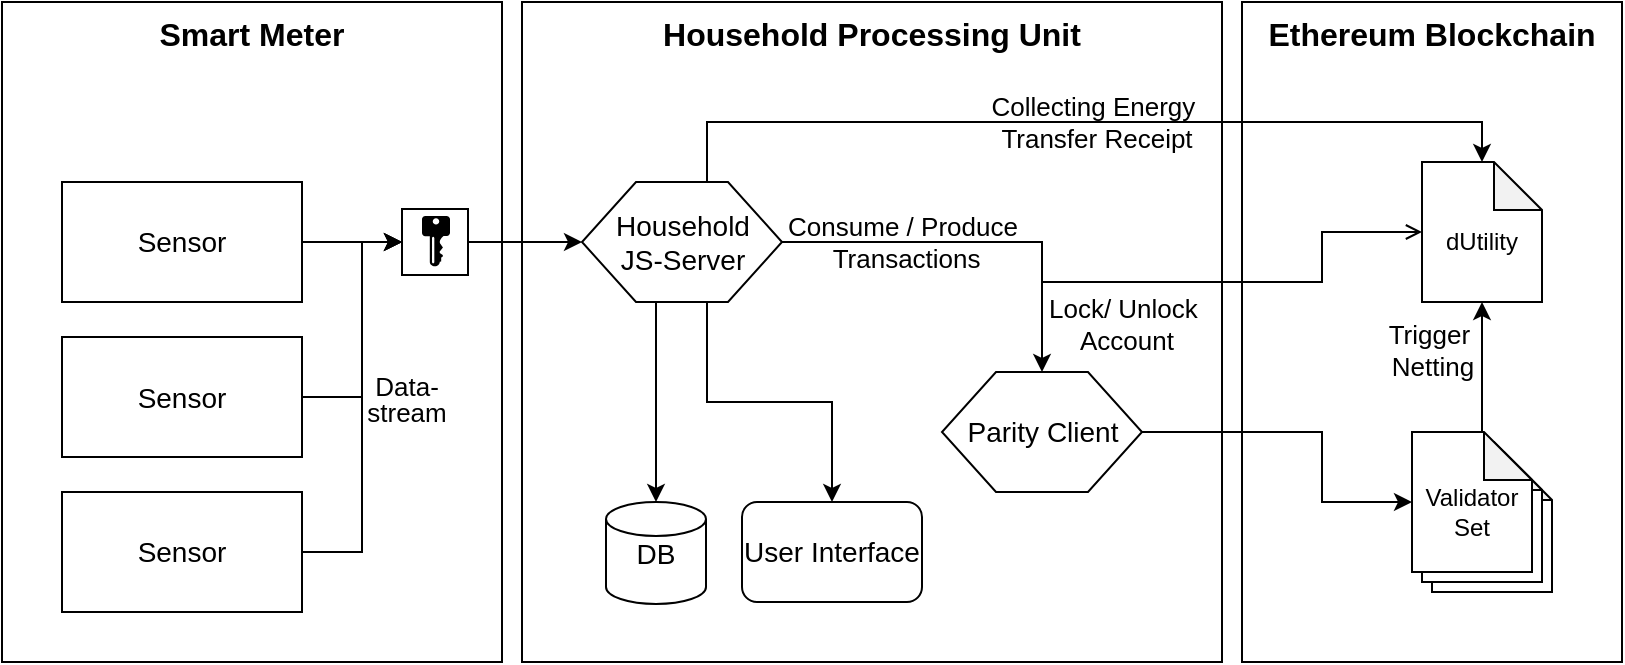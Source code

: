 <mxfile type="device" version="10.7.0"><diagram id="kvse5FUQjdF2ev0zZLCD" name="Page-1"><mxGraphModel grid="1" dx="796" dy="499" gridSize="10" guides="1" tooltips="1" connect="1" arrows="1" fold="1" page="1" pageScale="1" pageWidth="827" pageHeight="1169" math="0" shadow="0"><root><mxCell id="0" /><mxCell id="1" parent="0" /><mxCell id="waGhZdvFxGytdDy7wrr2-37" value="Ethereum Blockchain" parent="1" style="rounded=0;whiteSpace=wrap;html=1;shadow=0;glass=0;comic=0;labelBackgroundColor=none;strokeColor=#000000;strokeWidth=1;fillColor=none;fontSize=16;verticalAlign=top;fontStyle=1" vertex="1"><mxGeometry as="geometry" x="630" y="60" width="190" height="330" /></mxCell><mxCell id="waGhZdvFxGytdDy7wrr2-35" value="Smart Meter" parent="1" style="rounded=0;whiteSpace=wrap;html=1;labelBackgroundColor=none;strokeWidth=1;fillColor=none;fontSize=16;verticalAlign=top;fontStyle=1" vertex="1"><mxGeometry as="geometry" x="10" y="60" width="250" height="330" /></mxCell><mxCell id="waGhZdvFxGytdDy7wrr2-6" value="" parent="1" style="edgeStyle=orthogonalEdgeStyle;rounded=0;orthogonalLoop=1;jettySize=auto;html=1;labelPosition=center;verticalLabelPosition=top;align=center;verticalAlign=bottom;spacingTop=0;endArrow=classic;endFill=1;fontSize=12;entryX=0;entryY=0.5;entryDx=0;entryDy=0;" source="waGhZdvFxGytdDy7wrr2-4" target="Pp_2tb88-1F7245_HeFr-13" edge="1"><mxGeometry as="geometry" relative="1"><mxPoint as="targetPoint" x="270" y="130" /></mxGeometry></mxCell><mxCell id="waGhZdvFxGytdDy7wrr2-32" value="&lt;p style=&quot;line-height: 100% ; font-size: 13px&quot;&gt;Data-&lt;br&gt;stream&lt;/p&gt;" parent="waGhZdvFxGytdDy7wrr2-6" style="text;html=1;resizable=0;points=[];align=center;verticalAlign=middle;labelBackgroundColor=none;fontSize=13;spacingLeft=3;" vertex="1" connectable="0"><mxGeometry as="geometry" x="-0.286" y="1" relative="1"><mxPoint as="offset" x="32" y="78.5" /></mxGeometry></mxCell><mxCell id="waGhZdvFxGytdDy7wrr2-4" value="Sensor" parent="1" style="rounded=0;whiteSpace=wrap;html=1;fontSize=14;" vertex="1"><mxGeometry as="geometry" x="40" y="150" width="120" height="60" /></mxCell><mxCell id="waGhZdvFxGytdDy7wrr2-10" value="Household Processing Unit" parent="1" style="rounded=0;whiteSpace=wrap;html=1;verticalAlign=top;fillColor=none;strokeWidth=1;strokeColor=#000000;perimeterSpacing=0;glass=0;shadow=0;comic=0;fontSize=16;fontStyle=1" vertex="1"><mxGeometry as="geometry" x="270" y="60" width="350" height="330" /></mxCell><mxCell id="waGhZdvFxGytdDy7wrr2-29" parent="1" style="edgeStyle=orthogonalEdgeStyle;rounded=0;orthogonalLoop=1;jettySize=auto;html=1;exitX=1;exitY=0.5;exitDx=0;exitDy=0;entryX=0;entryY=0.5;entryDx=0;entryDy=0;entryPerimeter=0;fontSize=12;" source="waGhZdvFxGytdDy7wrr2-14" target="Pp_2tb88-1F7245_HeFr-10" edge="1"><mxGeometry as="geometry" relative="1"><Array as="points"><mxPoint x="670" y="275" /><mxPoint x="670" y="310" /></Array></mxGeometry></mxCell><mxCell id="waGhZdvFxGytdDy7wrr2-14" value="Parity Client" parent="1" style="verticalLabelPosition=middle;verticalAlign=middle;html=1;strokeWidth=1;shape=hexagon;perimeter=hexagonPerimeter2;arcSize=6;size=0.27;fontSize=14;labelPosition=center;align=center;" vertex="1"><mxGeometry as="geometry" x="480" y="245" width="100" height="60" /></mxCell><mxCell id="waGhZdvFxGytdDy7wrr2-16" value="" parent="1" style="edgeStyle=orthogonalEdgeStyle;rounded=0;orthogonalLoop=1;jettySize=auto;html=1;exitX=1;exitY=0.75;exitDx=0;exitDy=0;fontSize=12;entryX=0.5;entryY=0;entryDx=0;entryDy=0;" source="waGhZdvFxGytdDy7wrr2-15" target="waGhZdvFxGytdDy7wrr2-14" edge="1"><mxGeometry as="geometry" relative="1"><Array as="points"><mxPoint x="389" y="180" /><mxPoint x="530" y="180" /><mxPoint x="530" y="245" /></Array></mxGeometry></mxCell><mxCell id="hDr_GjlrVFKO46BJg51o-1" value="Lock/ Unlock&amp;nbsp;&lt;br style=&quot;font-size: 13px&quot;&gt;Account&lt;br style=&quot;font-size: 13px&quot;&gt;" parent="waGhZdvFxGytdDy7wrr2-16" style="text;html=1;resizable=0;points=[];align=center;verticalAlign=middle;labelBackgroundColor=none;fontSize=13;spacingLeft=3;" vertex="1" connectable="0"><mxGeometry as="geometry" x="0.422" y="-1" relative="1"><mxPoint as="offset" x="41" y="39" /></mxGeometry></mxCell><mxCell id="waGhZdvFxGytdDy7wrr2-21" parent="1" style="edgeStyle=orthogonalEdgeStyle;rounded=0;orthogonalLoop=1;jettySize=auto;html=1;entryX=0.5;entryY=0;entryDx=0;entryDy=0;entryPerimeter=0;fontSize=12;" source="waGhZdvFxGytdDy7wrr2-15" target="waGhZdvFxGytdDy7wrr2-19" edge="1"><mxGeometry as="geometry" relative="1"><Array as="points"><mxPoint x="337" y="230" /><mxPoint x="337" y="230" /></Array></mxGeometry></mxCell><mxCell id="waGhZdvFxGytdDy7wrr2-27" parent="1" style="edgeStyle=orthogonalEdgeStyle;rounded=0;orthogonalLoop=1;jettySize=auto;html=1;exitX=1;exitY=0.5;exitDx=0;exitDy=0;endArrow=open;endFill=0;fontSize=12;entryX=0;entryY=0.5;entryDx=0;entryDy=0;entryPerimeter=0;" source="waGhZdvFxGytdDy7wrr2-15" target="Pp_2tb88-1F7245_HeFr-1" edge="1"><mxGeometry as="geometry" relative="1"><mxPoint as="targetPoint" x="700" y="180" /><Array as="points"><mxPoint x="530" y="180" /><mxPoint x="530" y="200" /><mxPoint x="670" y="200" /><mxPoint x="670" y="175" /></Array></mxGeometry></mxCell><mxCell id="waGhZdvFxGytdDy7wrr2-33" value="Consume / Produce&lt;br style=&quot;font-size: 13px&quot;&gt;&amp;nbsp;Transactions&lt;br style=&quot;font-size: 13px&quot;&gt;" parent="waGhZdvFxGytdDy7wrr2-27" style="text;html=1;resizable=0;points=[];align=center;verticalAlign=middle;labelBackgroundColor=none;fontSize=13;" vertex="1" connectable="0"><mxGeometry as="geometry" x="0.6" relative="1"><mxPoint as="offset" x="-210" y="-18" /></mxGeometry></mxCell><mxCell id="Z1MJWRB5adfL0t6cSy67-2" parent="1" style="edgeStyle=orthogonalEdgeStyle;rounded=0;orthogonalLoop=1;jettySize=auto;html=1;exitX=0.625;exitY=0;exitDx=0;exitDy=0;strokeColor=#000000;startArrow=none;startFill=0;fontSize=12;entryX=0.5;entryY=0;entryDx=0;entryDy=0;entryPerimeter=0;" source="waGhZdvFxGytdDy7wrr2-15" target="Pp_2tb88-1F7245_HeFr-1" edge="1"><mxGeometry as="geometry" relative="1"><Array as="points"><mxPoint x="363" y="120" /><mxPoint x="750" y="120" /></Array></mxGeometry></mxCell><mxCell id="Z1MJWRB5adfL0t6cSy67-3" value="Collecting Energy&amp;nbsp;&lt;br&gt;Transfer Receipt" parent="Z1MJWRB5adfL0t6cSy67-2" style="text;html=1;resizable=0;points=[];align=center;verticalAlign=middle;labelBackgroundColor=none;fontSize=13;" vertex="1" connectable="0"><mxGeometry as="geometry" x="0.108" y="-1" relative="1"><mxPoint as="offset" x="-18" y="-1" /></mxGeometry></mxCell><mxCell id="waGhZdvFxGytdDy7wrr2-15" value="Household&lt;br style=&quot;font-size: 14px;&quot;&gt;JS-Server" parent="1" style="verticalLabelPosition=middle;verticalAlign=middle;strokeWidth=1;shape=hexagon;perimeter=hexagonPerimeter2;arcSize=6;size=0.27;labelPosition=center;align=center;html=1;fontSize=14;" vertex="1"><mxGeometry as="geometry" x="300" y="150" width="100" height="60" /></mxCell><mxCell id="waGhZdvFxGytdDy7wrr2-23" parent="1" style="edgeStyle=orthogonalEdgeStyle;rounded=0;orthogonalLoop=1;jettySize=auto;html=1;exitX=0.625;exitY=1;exitDx=0;exitDy=0;entryX=0.5;entryY=0;entryDx=0;entryDy=0;fontSize=12;" source="waGhZdvFxGytdDy7wrr2-15" target="waGhZdvFxGytdDy7wrr2-22" edge="1"><mxGeometry as="geometry" relative="1"><Array as="points"><mxPoint x="363" y="260" /><mxPoint x="425" y="260" /></Array></mxGeometry></mxCell><mxCell id="waGhZdvFxGytdDy7wrr2-19" value="DB" parent="1" style="strokeWidth=1;html=1;shape=mxgraph.flowchart.database;whiteSpace=wrap;fillColor=#FFFFFF;fontSize=14;" vertex="1"><mxGeometry as="geometry" x="312" y="310" width="50" height="51" /></mxCell><mxCell id="waGhZdvFxGytdDy7wrr2-22" value="User Interface" parent="1" style="rounded=1;whiteSpace=wrap;html=1;strokeWidth=1;fillColor=#FFFFFF;fontSize=14;" vertex="1"><mxGeometry as="geometry" x="380" y="310" width="90" height="50" /></mxCell><mxCell id="av4ei9TJCQO3cEI0dusb-1" parent="1" style="edgeStyle=orthogonalEdgeStyle;rounded=0;orthogonalLoop=1;jettySize=auto;html=1;endArrow=classic;endFill=1;fontSize=12;entryX=0.5;entryY=1;entryDx=0;entryDy=0;entryPerimeter=0;" source="Pp_2tb88-1F7245_HeFr-10" target="Pp_2tb88-1F7245_HeFr-1" edge="1"><mxGeometry as="geometry" relative="1"><Array as="points"><mxPoint x="750" y="260" /><mxPoint x="750" y="260" /></Array></mxGeometry></mxCell><mxCell id="av4ei9TJCQO3cEI0dusb-2" value="Trigger&amp;nbsp;&lt;br&gt;Netting" parent="av4ei9TJCQO3cEI0dusb-1" style="text;html=1;resizable=0;points=[];align=center;verticalAlign=middle;labelBackgroundColor=none;fontSize=13;" vertex="1" connectable="0"><mxGeometry as="geometry" x="0.246" y="-1" relative="1"><mxPoint as="offset" x="-26" y="-0.5" /></mxGeometry></mxCell><mxCell id="hDr_GjlrVFKO46BJg51o-4" parent="1" style="edgeStyle=orthogonalEdgeStyle;rounded=0;orthogonalLoop=1;jettySize=auto;html=1;exitX=1;exitY=0.5;exitDx=0;exitDy=0;entryX=0;entryY=0.5;entryDx=0;entryDy=0;fontSize=12;" source="hDr_GjlrVFKO46BJg51o-2" target="Pp_2tb88-1F7245_HeFr-13" edge="1"><mxGeometry as="geometry" relative="1"><Array as="points"><mxPoint x="190" y="258" /><mxPoint x="190" y="180" /></Array></mxGeometry></mxCell><mxCell id="hDr_GjlrVFKO46BJg51o-2" value="Sensor" parent="1" style="rounded=0;whiteSpace=wrap;html=1;fontSize=14;" vertex="1"><mxGeometry as="geometry" x="40" y="227.5" width="120" height="60" /></mxCell><mxCell id="hDr_GjlrVFKO46BJg51o-5" parent="1" style="edgeStyle=orthogonalEdgeStyle;rounded=0;orthogonalLoop=1;jettySize=auto;html=1;exitX=1;exitY=0.5;exitDx=0;exitDy=0;entryX=0;entryY=0.5;entryDx=0;entryDy=0;fontSize=12;" source="hDr_GjlrVFKO46BJg51o-3" target="Pp_2tb88-1F7245_HeFr-13" edge="1"><mxGeometry as="geometry" relative="1"><Array as="points"><mxPoint x="190" y="335" /><mxPoint x="190" y="180" /></Array></mxGeometry></mxCell><mxCell id="hDr_GjlrVFKO46BJg51o-3" value="Sensor" parent="1" style="rounded=0;whiteSpace=wrap;html=1;fontSize=14;" vertex="1"><mxGeometry as="geometry" x="40" y="305" width="120" height="60" /></mxCell><mxCell id="Pp_2tb88-1F7245_HeFr-1" value="dUtility" parent="1" style="shape=note;html=1;backgroundOutline=1;darkOpacity=0.05;whiteSpace=wrap;rotation=0;labelPosition=center;verticalLabelPosition=middle;align=center;verticalAlign=middle;spacingTop=9;size=24;" vertex="1"><mxGeometry as="geometry" x="720" y="140" width="60" height="70" /></mxCell><mxCell id="Pp_2tb88-1F7245_HeFr-9" value="" parent="1" style="shape=note;html=1;backgroundOutline=1;darkOpacity=0.05;whiteSpace=wrap;rotation=0;labelPosition=center;verticalLabelPosition=middle;align=center;verticalAlign=middle;spacingTop=9;size=24;" vertex="1"><mxGeometry as="geometry" x="725" y="285" width="60" height="70" /></mxCell><mxCell id="Pp_2tb88-1F7245_HeFr-11" value="" parent="1" style="shape=note;html=1;backgroundOutline=1;darkOpacity=0.05;whiteSpace=wrap;rotation=0;labelPosition=center;verticalLabelPosition=middle;align=center;verticalAlign=middle;spacingTop=9;size=24;" vertex="1"><mxGeometry as="geometry" x="720" y="280" width="60" height="70" /></mxCell><mxCell id="Pp_2tb88-1F7245_HeFr-10" value="Validator Set&lt;br&gt;" parent="1" style="shape=note;html=1;backgroundOutline=1;darkOpacity=0.05;whiteSpace=wrap;rotation=0;labelPosition=center;verticalLabelPosition=middle;align=center;verticalAlign=middle;spacingTop=9;size=24;" vertex="1"><mxGeometry as="geometry" x="715" y="275" width="60" height="70" /></mxCell><mxCell id="Pp_2tb88-1F7245_HeFr-14" value="" parent="1" style="edgeStyle=orthogonalEdgeStyle;rounded=0;orthogonalLoop=1;jettySize=auto;html=1;" source="Pp_2tb88-1F7245_HeFr-13" target="waGhZdvFxGytdDy7wrr2-15" edge="1"><mxGeometry as="geometry" relative="1" /></mxCell><mxCell id="Pp_2tb88-1F7245_HeFr-13" value="" parent="1" style="whiteSpace=wrap;html=1;aspect=fixed;" vertex="1"><mxGeometry as="geometry" x="210" y="163.5" width="33" height="33" /></mxCell><mxCell id="Pp_2tb88-1F7245_HeFr-15" value="" parent="1" style="pointerEvents=1;shadow=0;dashed=0;html=1;strokeColor=none;labelPosition=center;verticalLabelPosition=bottom;verticalAlign=top;align=center;shape=mxgraph.mscae.enterprise.key_permissions;fillColor=#000000;aspect=fixed;" vertex="1"><mxGeometry as="geometry" x="220" y="167" width="14" height="25.2" /></mxCell></root></mxGraphModel></diagram></mxfile>